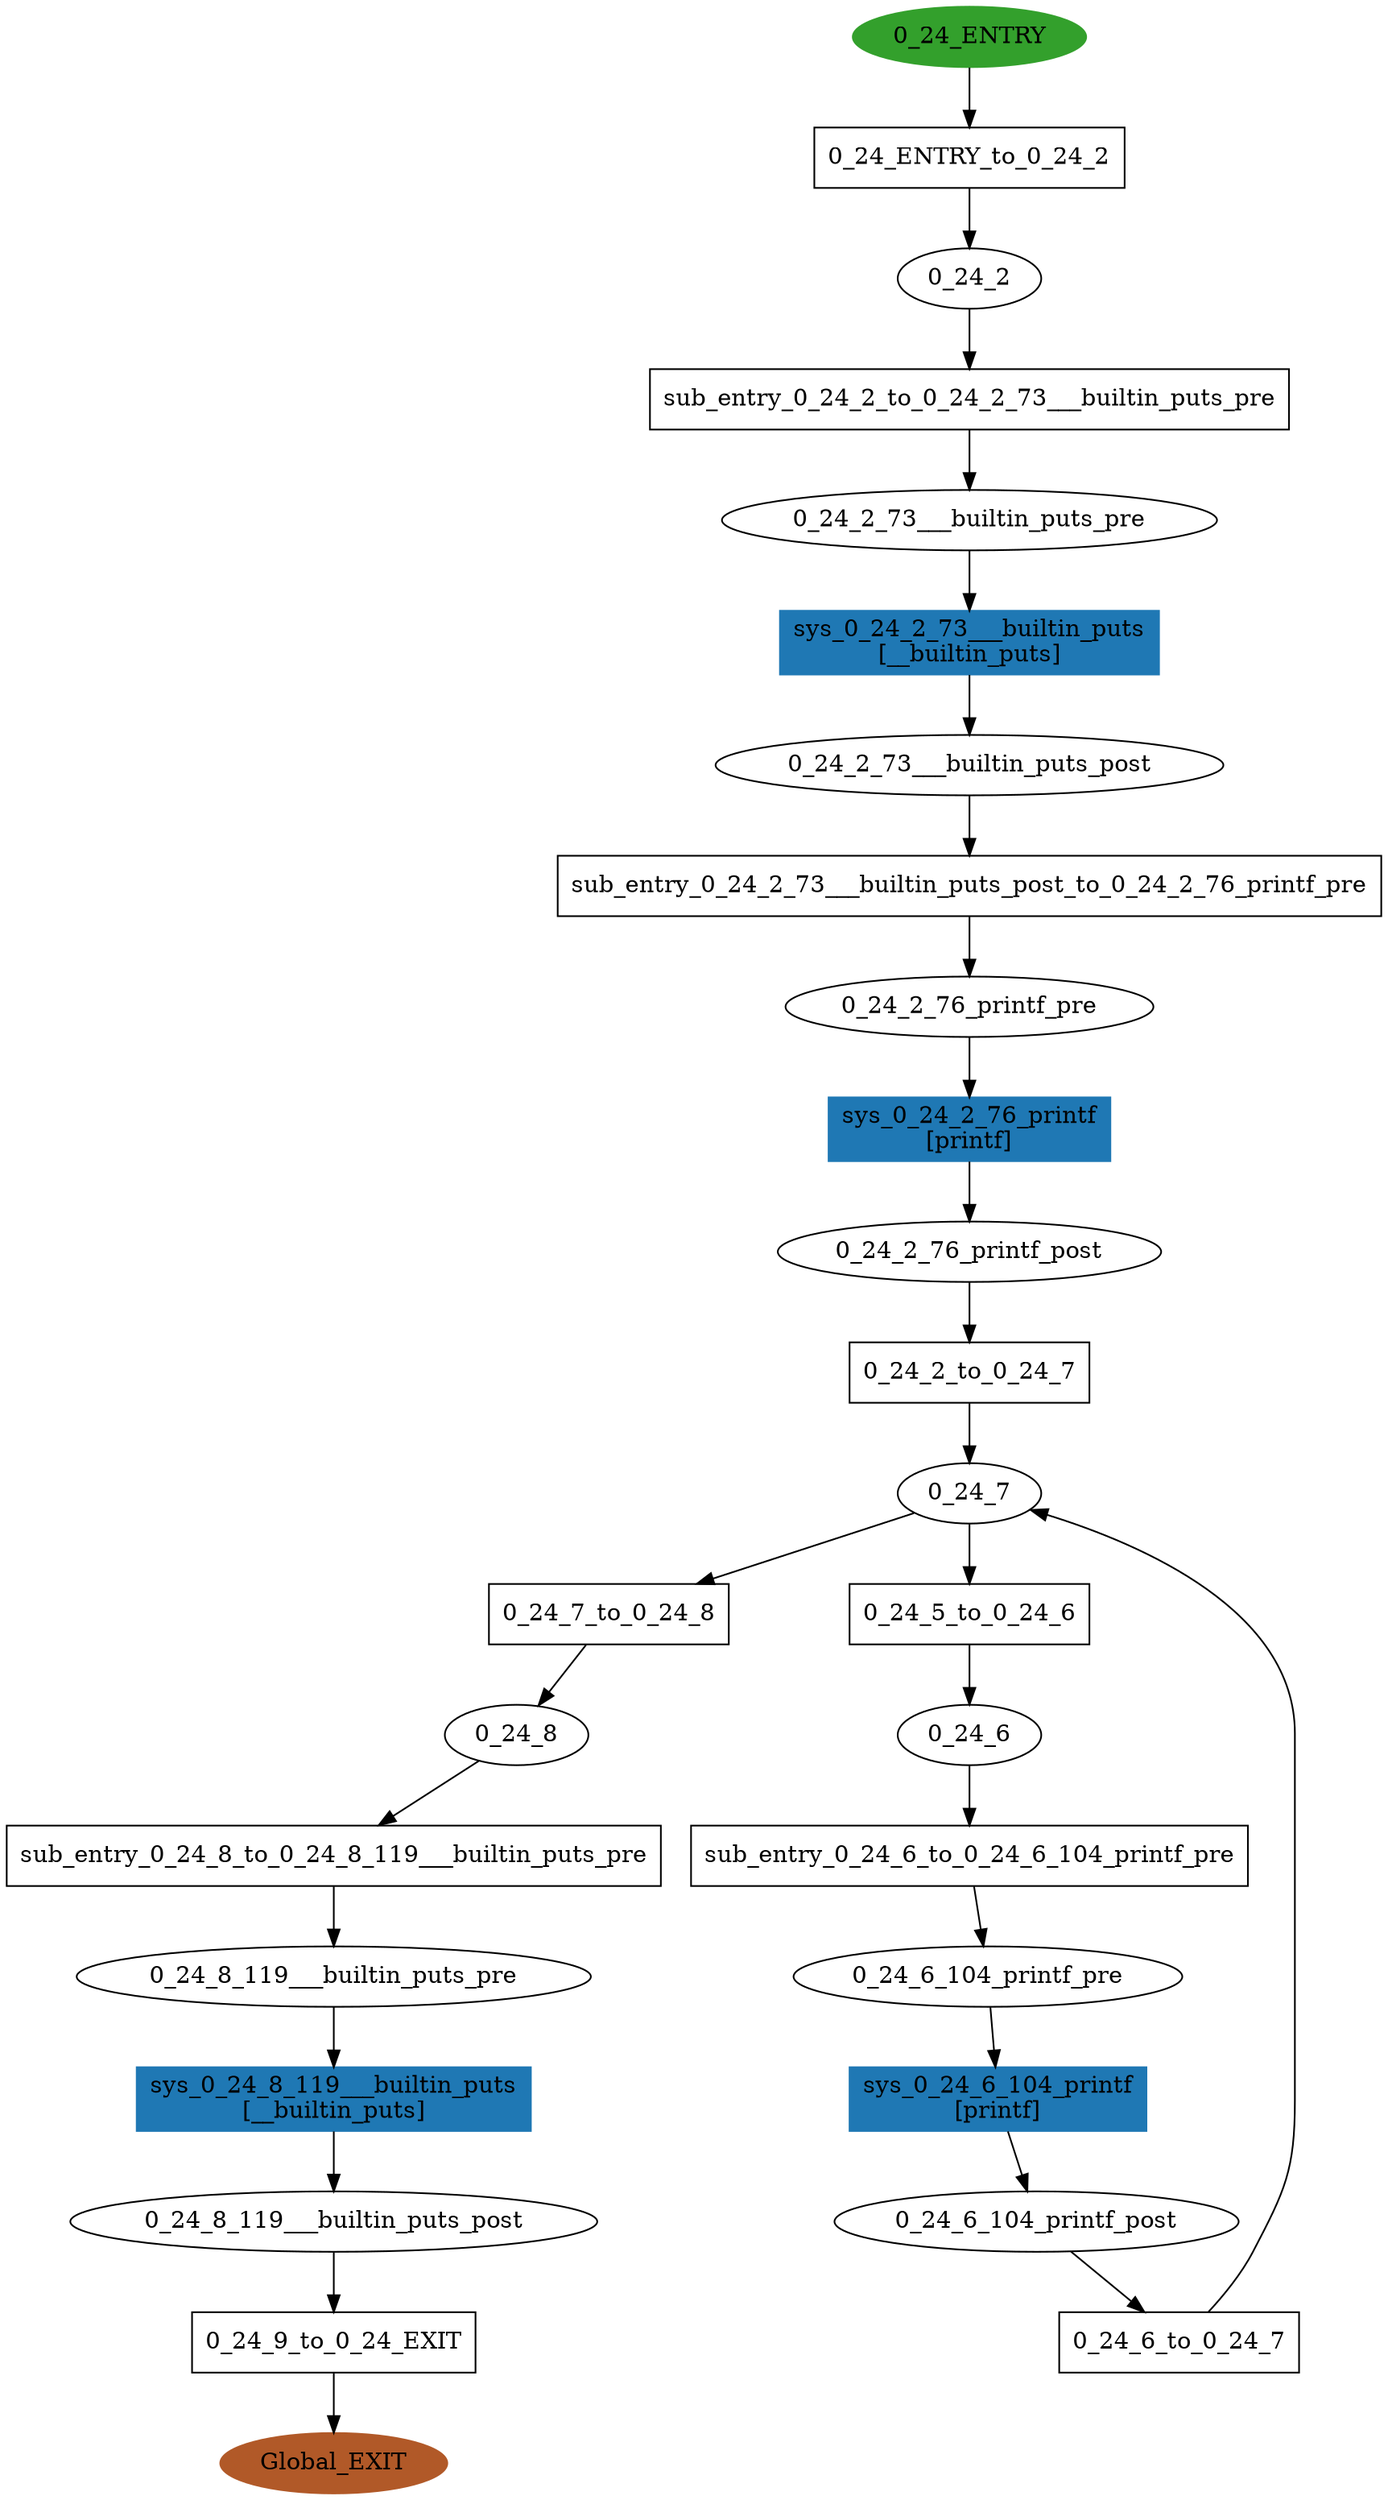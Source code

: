 digraph model { 
compound=true; 
node  [style="filled", colorscheme="paired12"];  "0_24_2_73___builtin_puts_pre" [shape=ellipse, style=""];
  "0_24_8_119___builtin_puts_post" [shape=ellipse, style=""];
  "0_24_2_76_printf_post" [shape=ellipse, style=""];
  "0_24_8_119___builtin_puts_pre" [shape=ellipse, style=""];
  "0_24_2_76_printf_pre" [shape=ellipse, style=""];
  "0_24_6_104_printf_pre" [shape=ellipse, style=""];
  "0_24_2_73___builtin_puts_post" [shape=ellipse, style=""];
  "0_24_8" [shape=ellipse, style=""];
  "0_24_7" [shape=ellipse, style=""];
  "0_24_6" [shape=ellipse, style=""];
  "0_24_2" [shape=ellipse, style=""];
  "0_24_6_104_printf_post" [shape=ellipse, style=""];
  "0_24_ENTRY" [shape=ellipse, color=4, style=filled];
  "Global_EXIT" [shape=ellipse, color=12, style=filled];
  "sys_0_24_2_76_printf" [shape=box, style=""];
  "sys_0_24_2_76_printf" [color=2, style=filled];
  "sys_0_24_2_76_printf" [label="sys_0_24_2_76_printf\n[printf]"];
  "sys_0_24_6_104_printf" [shape=box, style=""];
  "sys_0_24_6_104_printf" [color=2, style=filled];
  "sys_0_24_6_104_printf" [label="sys_0_24_6_104_printf\n[printf]"];
  "0_24_6_to_0_24_7" [shape=box, style=""];
  "0_24_6_to_0_24_7" [label="0_24_6_to_0_24_7\n"];
  "0_24_ENTRY_to_0_24_2" [shape=box, style=""];
  "0_24_ENTRY_to_0_24_2" [label="0_24_ENTRY_to_0_24_2\n"];
  "0_24_7_to_0_24_8" [shape=box, style=""];
  "0_24_7_to_0_24_8" [label="0_24_7_to_0_24_8\n"];
  "sub_entry_0_24_8_to_0_24_8_119___builtin_puts_pre" [shape=box, style=""];
  "sub_entry_0_24_8_to_0_24_8_119___builtin_puts_pre" [label="sub_entry_0_24_8_to_0_24_8_119___builtin_puts_pre\n"];
  "sub_entry_0_24_2_73___builtin_puts_post_to_0_24_2_76_printf_pre" [shape=box, style=""];
  "sub_entry_0_24_2_73___builtin_puts_post_to_0_24_2_76_printf_pre" [label="sub_entry_0_24_2_73___builtin_puts_post_to_0_24_2_76_printf_pre\n"];
  "0_24_2_to_0_24_7" [shape=box, style=""];
  "0_24_2_to_0_24_7" [label="0_24_2_to_0_24_7\n"];
  "sub_entry_0_24_6_to_0_24_6_104_printf_pre" [shape=box, style=""];
  "sub_entry_0_24_6_to_0_24_6_104_printf_pre" [label="sub_entry_0_24_6_to_0_24_6_104_printf_pre\n"];
  "sys_0_24_2_73___builtin_puts" [shape=box, style=""];
  "sys_0_24_2_73___builtin_puts" [color=2, style=filled];
  "sys_0_24_2_73___builtin_puts" [label="sys_0_24_2_73___builtin_puts\n[__builtin_puts]"];
  "sub_entry_0_24_2_to_0_24_2_73___builtin_puts_pre" [shape=box, style=""];
  "sub_entry_0_24_2_to_0_24_2_73___builtin_puts_pre" [label="sub_entry_0_24_2_to_0_24_2_73___builtin_puts_pre\n"];
  "sys_0_24_8_119___builtin_puts" [shape=box, style=""];
  "sys_0_24_8_119___builtin_puts" [color=2, style=filled];
  "sys_0_24_8_119___builtin_puts" [label="sys_0_24_8_119___builtin_puts\n[__builtin_puts]"];
  "0_24_9_to_0_24_EXIT" [shape=box, style=""];
  "0_24_9_to_0_24_EXIT" [label="0_24_9_to_0_24_EXIT\n"];
  "0_24_5_to_0_24_6" [shape=box, style=""];
  "0_24_5_to_0_24_6" [label="0_24_5_to_0_24_6\n"];
  "0_24_6_to_0_24_7" -> "0_24_7" [label="", arrowhead="normal"];
  "sys_0_24_2_76_printf" -> "0_24_2_76_printf_post" [label="", arrowhead="normal"];
  "0_24_6_104_printf_post" -> "0_24_6_to_0_24_7" [label="", arrowhead="normal"];
  "0_24_ENTRY_to_0_24_2" -> "0_24_2" [label="", arrowhead="normal"];
  "0_24_9_to_0_24_EXIT" -> "Global_EXIT" [label="", arrowhead="normal"];
  "0_24_7_to_0_24_8" -> "0_24_8" [label="", arrowhead="normal"];
  "0_24_2_to_0_24_7" -> "0_24_7" [label="", arrowhead="normal"];
  "sys_0_24_2_73___builtin_puts" -> "0_24_2_73___builtin_puts_post" [label="", arrowhead="normal"];
  "0_24_8_119___builtin_puts_pre" -> "sys_0_24_8_119___builtin_puts" [label="", arrowhead="normal"];
  "0_24_2_73___builtin_puts_post" -> "sub_entry_0_24_2_73___builtin_puts_post_to_0_24_2_76_printf_pre" [label="", arrowhead="normal"];
  "0_24_8" -> "sub_entry_0_24_8_to_0_24_8_119___builtin_puts_pre" [label="", arrowhead="normal"];
  "sub_entry_0_24_2_73___builtin_puts_post_to_0_24_2_76_printf_pre" -> "0_24_2_76_printf_pre" [label="", arrowhead="normal"];
  "0_24_6" -> "sub_entry_0_24_6_to_0_24_6_104_printf_pre" [label="", arrowhead="normal"];
  "sub_entry_0_24_6_to_0_24_6_104_printf_pre" -> "0_24_6_104_printf_pre" [label="", arrowhead="normal"];
  "0_24_2_76_printf_pre" -> "sys_0_24_2_76_printf" [label="", arrowhead="normal"];
  "0_24_2" -> "sub_entry_0_24_2_to_0_24_2_73___builtin_puts_pre" [label="", arrowhead="normal"];
  "0_24_6_104_printf_pre" -> "sys_0_24_6_104_printf" [label="", arrowhead="normal"];
  "0_24_ENTRY" -> "0_24_ENTRY_to_0_24_2" [label="", arrowhead="normal"];
  "0_24_8_119___builtin_puts_post" -> "0_24_9_to_0_24_EXIT" [label="", arrowhead="normal"];
  "0_24_5_to_0_24_6" -> "0_24_6" [label="", arrowhead="normal"];
  "sys_0_24_6_104_printf" -> "0_24_6_104_printf_post" [label="", arrowhead="normal"];
  "0_24_2_73___builtin_puts_pre" -> "sys_0_24_2_73___builtin_puts" [label="", arrowhead="normal"];
  "sub_entry_0_24_2_to_0_24_2_73___builtin_puts_pre" -> "0_24_2_73___builtin_puts_pre" [label="", arrowhead="normal"];
  "sub_entry_0_24_8_to_0_24_8_119___builtin_puts_pre" -> "0_24_8_119___builtin_puts_pre" [label="", arrowhead="normal"];
  "0_24_7" -> "0_24_5_to_0_24_6" [label="", arrowhead="normal"];
  "0_24_2_76_printf_post" -> "0_24_2_to_0_24_7" [label="", arrowhead="normal"];
  "0_24_7" -> "0_24_7_to_0_24_8" [label="", arrowhead="normal"];
  "sys_0_24_8_119___builtin_puts" -> "0_24_8_119___builtin_puts_post" [label="", arrowhead="normal"];
}
